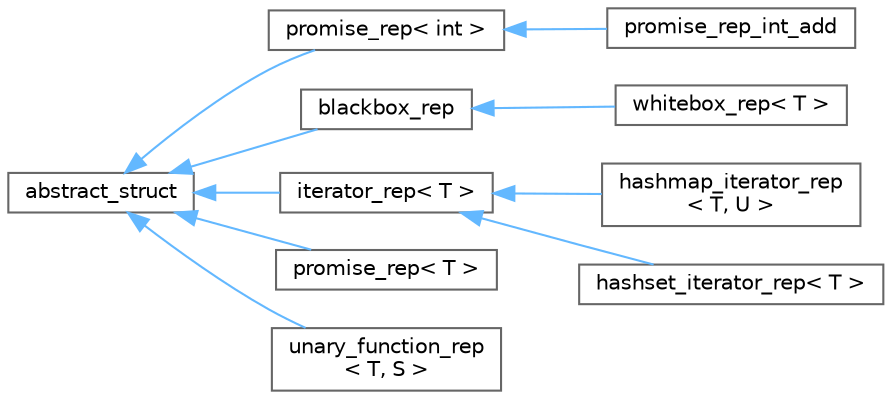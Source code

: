 digraph "Graphical Class Hierarchy"
{
 // LATEX_PDF_SIZE
  bgcolor="transparent";
  edge [fontname=Helvetica,fontsize=10,labelfontname=Helvetica,labelfontsize=10];
  node [fontname=Helvetica,fontsize=10,shape=box,height=0.2,width=0.4];
  rankdir="LR";
  Node0 [id="Node000000",label="abstract_struct",height=0.2,width=0.4,color="grey40", fillcolor="white", style="filled",URL="$structabstract__struct.html",tooltip="Structure representing an abstract object with a reference count."];
  Node0 -> Node1 [id="edge1_Node000000_Node000001",dir="back",color="steelblue1",style="solid",tooltip=" "];
  Node1 [id="Node000001",label="promise_rep\< int \>",height=0.2,width=0.4,color="grey40", fillcolor="white", style="filled",URL="$classpromise__rep.html",tooltip=" "];
  Node1 -> Node2 [id="edge2_Node000001_Node000002",dir="back",color="steelblue1",style="solid",tooltip=" "];
  Node2 [id="Node000002",label="promise_rep_int_add",height=0.2,width=0.4,color="grey40", fillcolor="white", style="filled",URL="$classpromise__rep__int__add.html",tooltip=" "];
  Node0 -> Node3 [id="edge3_Node000000_Node000003",dir="back",color="steelblue1",style="solid",tooltip=" "];
  Node3 [id="Node000003",label="blackbox_rep",height=0.2,width=0.4,color="grey40", fillcolor="white", style="filled",URL="$classblackbox__rep.html",tooltip="A template class representing an opaque pointer."];
  Node3 -> Node4 [id="edge4_Node000003_Node000004",dir="back",color="steelblue1",style="solid",tooltip=" "];
  Node4 [id="Node000004",label="whitebox_rep\< T \>",height=0.2,width=0.4,color="grey40", fillcolor="white", style="filled",URL="$classwhitebox__rep.html",tooltip=" "];
  Node0 -> Node5 [id="edge5_Node000000_Node000005",dir="back",color="steelblue1",style="solid",tooltip=" "];
  Node5 [id="Node000005",label="iterator_rep\< T \>",height=0.2,width=0.4,color="grey40", fillcolor="white", style="filled",URL="$classiterator__rep.html",tooltip="An abstract base class for iterator implementation."];
  Node5 -> Node6 [id="edge6_Node000005_Node000006",dir="back",color="steelblue1",style="solid",tooltip=" "];
  Node6 [id="Node000006",label="hashmap_iterator_rep\l\< T, U \>",height=0.2,width=0.4,color="grey40", fillcolor="white", style="filled",URL="$classhashmap__iterator__rep.html",tooltip=" "];
  Node5 -> Node7 [id="edge7_Node000005_Node000007",dir="back",color="steelblue1",style="solid",tooltip=" "];
  Node7 [id="Node000007",label="hashset_iterator_rep\< T \>",height=0.2,width=0.4,color="grey40", fillcolor="white", style="filled",URL="$classhashset__iterator__rep.html",tooltip=" "];
  Node0 -> Node8 [id="edge8_Node000000_Node000008",dir="back",color="steelblue1",style="solid",tooltip=" "];
  Node8 [id="Node000008",label="promise_rep\< T \>",height=0.2,width=0.4,color="grey40", fillcolor="white", style="filled",URL="$classpromise__rep.html",tooltip=" "];
  Node0 -> Node9 [id="edge9_Node000000_Node000009",dir="back",color="steelblue1",style="solid",tooltip=" "];
  Node9 [id="Node000009",label="unary_function_rep\l\< T, S \>",height=0.2,width=0.4,color="grey40", fillcolor="white", style="filled",URL="$classunary__function__rep.html",tooltip=" "];
}
